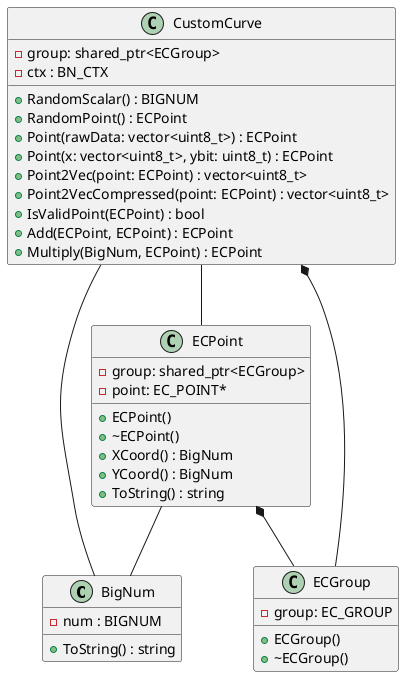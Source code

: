 @startuml

class BigNum {
    -num : BIGNUM
    +ToString() : string
}

class ECGroup {
    -group: EC_GROUP
    +ECGroup()
    +~ECGroup()
}

class ECPoint {
    -group: shared_ptr<ECGroup>
    -point: EC_POINT*

    +ECPoint()
    +~ECPoint()
    +XCoord() : BigNum
    +YCoord() : BigNum
    +ToString() : string
}

class CustomCurve {
    -group: shared_ptr<ECGroup>
    -ctx : BN_CTX

    +RandomScalar() : BIGNUM
    +RandomPoint() : ECPoint
    +Point(rawData: vector<uint8_t>) : ECPoint
    +Point(x: vector<uint8_t>, ybit: uint8_t) : ECPoint
    +Point2Vec(point: ECPoint) : vector<uint8_t>
    +Point2VecCompressed(point: ECPoint) : vector<uint8_t>
    +IsValidPoint(ECPoint) : bool
    +Add(ECPoint, ECPoint) : ECPoint
    +Multiply(BigNum, ECPoint) : ECPoint
}

CustomCurve *-- ECGroup
CustomCurve -- ECPoint
CustomCurve -- BigNum

ECPoint *-- ECGroup
ECPoint -- BigNum

@enduml
